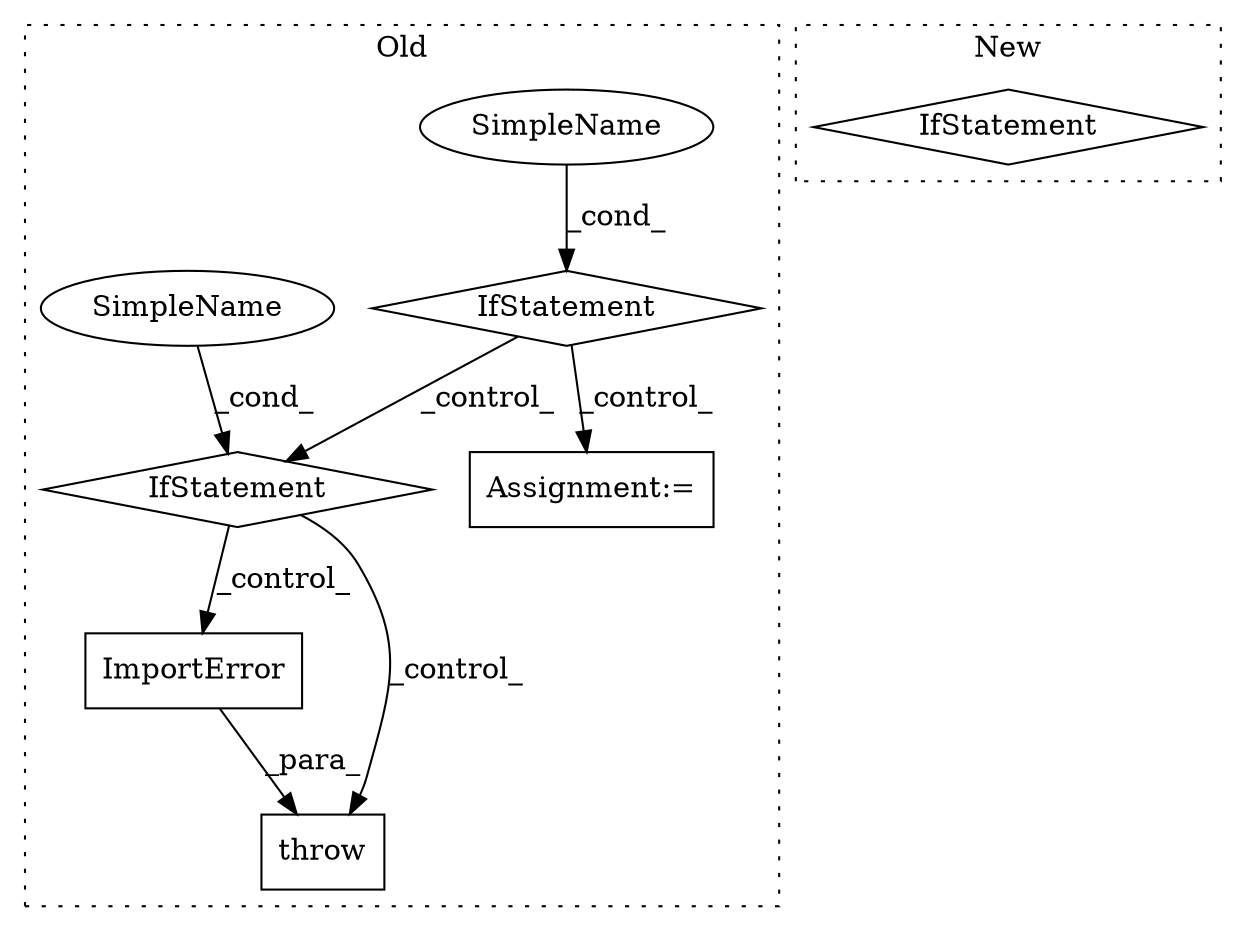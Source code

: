 digraph G {
subgraph cluster0 {
1 [label="ImportError" a="32" s="1196,1401" l="12,1" shape="box"];
3 [label="throw" a="53" s="1190" l="6" shape="box"];
4 [label="IfStatement" a="25" s="1109,1128" l="4,2" shape="diamond"];
5 [label="SimpleName" a="42" s="1040" l="13" shape="ellipse"];
6 [label="IfStatement" a="25" s="1036,1053" l="4,2" shape="diamond"];
7 [label="Assignment:=" a="7" s="1073" l="1" shape="box"];
8 [label="SimpleName" a="42" s="1113" l="15" shape="ellipse"];
label = "Old";
style="dotted";
}
subgraph cluster1 {
2 [label="IfStatement" a="25" s="421,433" l="4,2" shape="diamond"];
label = "New";
style="dotted";
}
1 -> 3 [label="_para_"];
4 -> 1 [label="_control_"];
4 -> 3 [label="_control_"];
5 -> 6 [label="_cond_"];
6 -> 7 [label="_control_"];
6 -> 4 [label="_control_"];
8 -> 4 [label="_cond_"];
}
